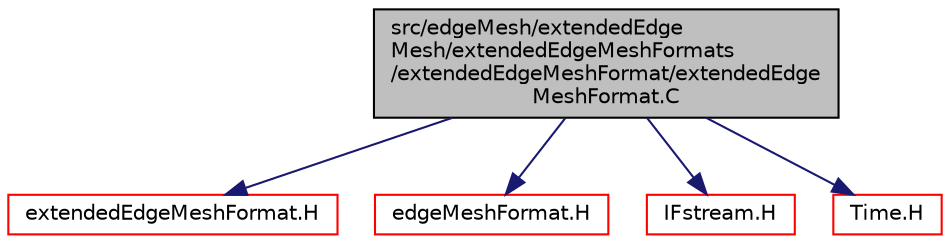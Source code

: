 digraph "src/edgeMesh/extendedEdgeMesh/extendedEdgeMeshFormats/extendedEdgeMeshFormat/extendedEdgeMeshFormat.C"
{
  bgcolor="transparent";
  edge [fontname="Helvetica",fontsize="10",labelfontname="Helvetica",labelfontsize="10"];
  node [fontname="Helvetica",fontsize="10",shape=record];
  Node0 [label="src/edgeMesh/extendedEdge\lMesh/extendedEdgeMeshFormats\l/extendedEdgeMeshFormat/extendedEdge\lMeshFormat.C",height=0.2,width=0.4,color="black", fillcolor="grey75", style="filled", fontcolor="black"];
  Node0 -> Node1 [color="midnightblue",fontsize="10",style="solid",fontname="Helvetica"];
  Node1 [label="extendedEdgeMeshFormat.H",height=0.2,width=0.4,color="red",URL="$a01004.html"];
  Node0 -> Node189 [color="midnightblue",fontsize="10",style="solid",fontname="Helvetica"];
  Node189 [label="edgeMeshFormat.H",height=0.2,width=0.4,color="red",URL="$a00929.html"];
  Node0 -> Node192 [color="midnightblue",fontsize="10",style="solid",fontname="Helvetica"];
  Node192 [label="IFstream.H",height=0.2,width=0.4,color="red",URL="$a09785.html"];
  Node0 -> Node193 [color="midnightblue",fontsize="10",style="solid",fontname="Helvetica"];
  Node193 [label="Time.H",height=0.2,width=0.4,color="red",URL="$a10025.html"];
}
